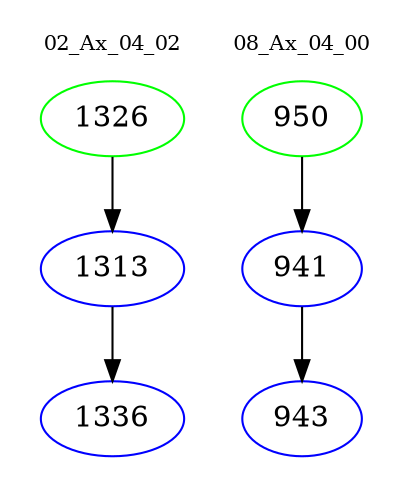 digraph{
subgraph cluster_0 {
color = white
label = "02_Ax_04_02";
fontsize=10;
T0_1326 [label="1326", color="green"]
T0_1326 -> T0_1313 [color="black"]
T0_1313 [label="1313", color="blue"]
T0_1313 -> T0_1336 [color="black"]
T0_1336 [label="1336", color="blue"]
}
subgraph cluster_1 {
color = white
label = "08_Ax_04_00";
fontsize=10;
T1_950 [label="950", color="green"]
T1_950 -> T1_941 [color="black"]
T1_941 [label="941", color="blue"]
T1_941 -> T1_943 [color="black"]
T1_943 [label="943", color="blue"]
}
}
